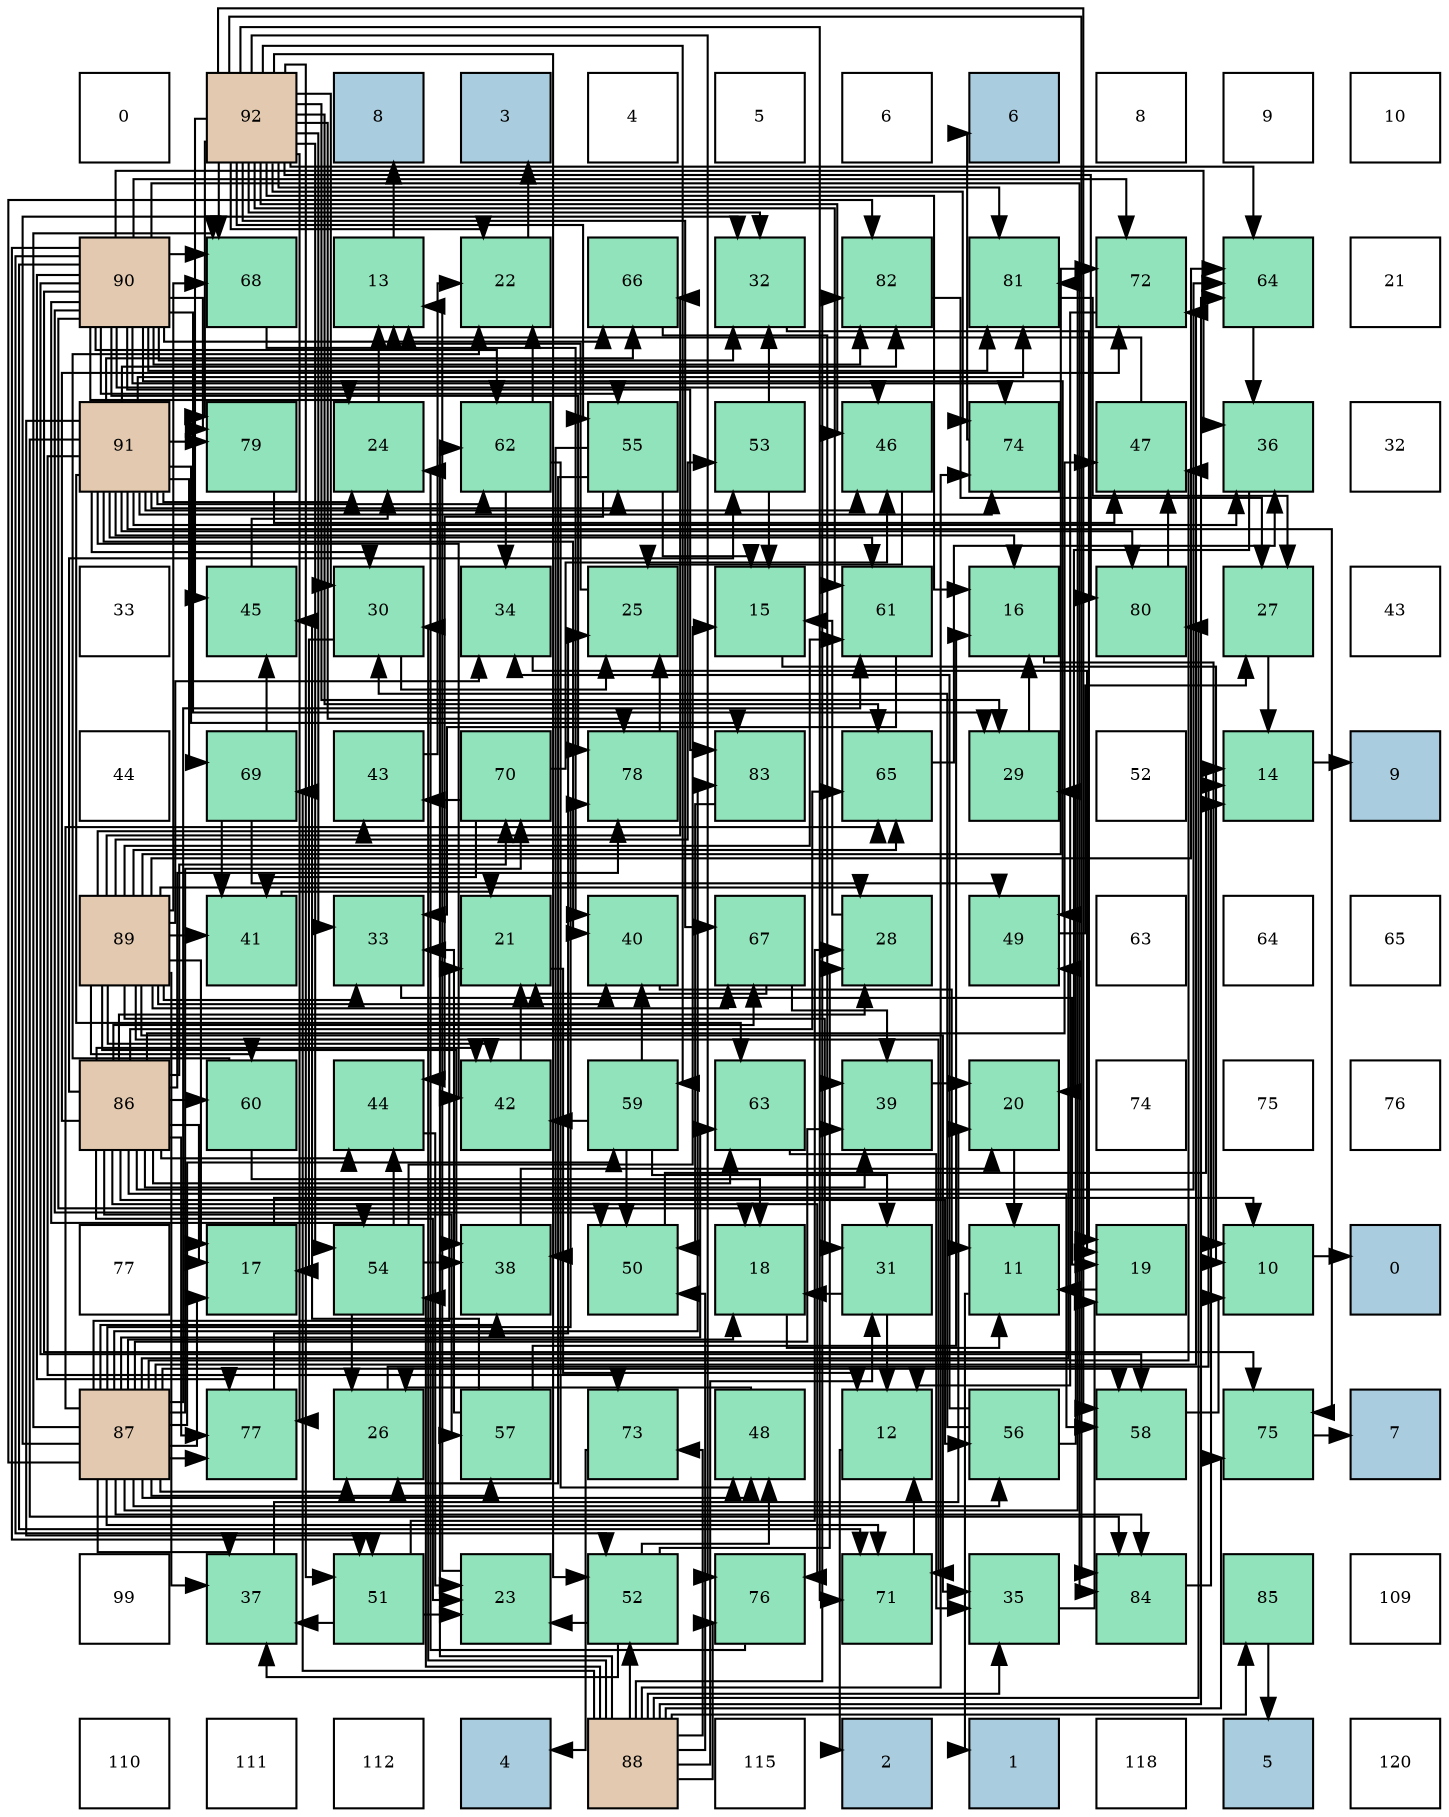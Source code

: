 digraph layout{
 rankdir=TB;
 splines=ortho;
 node [style=filled shape=square fixedsize=true width=0.6];
0[label="0", fontsize=8, fillcolor="#ffffff"];
1[label="92", fontsize=8, fillcolor="#e3c9af"];
2[label="8", fontsize=8, fillcolor="#a9ccde"];
3[label="3", fontsize=8, fillcolor="#a9ccde"];
4[label="4", fontsize=8, fillcolor="#ffffff"];
5[label="5", fontsize=8, fillcolor="#ffffff"];
6[label="6", fontsize=8, fillcolor="#ffffff"];
7[label="6", fontsize=8, fillcolor="#a9ccde"];
8[label="8", fontsize=8, fillcolor="#ffffff"];
9[label="9", fontsize=8, fillcolor="#ffffff"];
10[label="10", fontsize=8, fillcolor="#ffffff"];
11[label="90", fontsize=8, fillcolor="#e3c9af"];
12[label="68", fontsize=8, fillcolor="#91e3bb"];
13[label="13", fontsize=8, fillcolor="#91e3bb"];
14[label="22", fontsize=8, fillcolor="#91e3bb"];
15[label="66", fontsize=8, fillcolor="#91e3bb"];
16[label="32", fontsize=8, fillcolor="#91e3bb"];
17[label="82", fontsize=8, fillcolor="#91e3bb"];
18[label="81", fontsize=8, fillcolor="#91e3bb"];
19[label="72", fontsize=8, fillcolor="#91e3bb"];
20[label="64", fontsize=8, fillcolor="#91e3bb"];
21[label="21", fontsize=8, fillcolor="#ffffff"];
22[label="91", fontsize=8, fillcolor="#e3c9af"];
23[label="79", fontsize=8, fillcolor="#91e3bb"];
24[label="24", fontsize=8, fillcolor="#91e3bb"];
25[label="62", fontsize=8, fillcolor="#91e3bb"];
26[label="55", fontsize=8, fillcolor="#91e3bb"];
27[label="53", fontsize=8, fillcolor="#91e3bb"];
28[label="46", fontsize=8, fillcolor="#91e3bb"];
29[label="74", fontsize=8, fillcolor="#91e3bb"];
30[label="47", fontsize=8, fillcolor="#91e3bb"];
31[label="36", fontsize=8, fillcolor="#91e3bb"];
32[label="32", fontsize=8, fillcolor="#ffffff"];
33[label="33", fontsize=8, fillcolor="#ffffff"];
34[label="45", fontsize=8, fillcolor="#91e3bb"];
35[label="30", fontsize=8, fillcolor="#91e3bb"];
36[label="34", fontsize=8, fillcolor="#91e3bb"];
37[label="25", fontsize=8, fillcolor="#91e3bb"];
38[label="15", fontsize=8, fillcolor="#91e3bb"];
39[label="61", fontsize=8, fillcolor="#91e3bb"];
40[label="16", fontsize=8, fillcolor="#91e3bb"];
41[label="80", fontsize=8, fillcolor="#91e3bb"];
42[label="27", fontsize=8, fillcolor="#91e3bb"];
43[label="43", fontsize=8, fillcolor="#ffffff"];
44[label="44", fontsize=8, fillcolor="#ffffff"];
45[label="69", fontsize=8, fillcolor="#91e3bb"];
46[label="43", fontsize=8, fillcolor="#91e3bb"];
47[label="70", fontsize=8, fillcolor="#91e3bb"];
48[label="78", fontsize=8, fillcolor="#91e3bb"];
49[label="83", fontsize=8, fillcolor="#91e3bb"];
50[label="65", fontsize=8, fillcolor="#91e3bb"];
51[label="29", fontsize=8, fillcolor="#91e3bb"];
52[label="52", fontsize=8, fillcolor="#ffffff"];
53[label="14", fontsize=8, fillcolor="#91e3bb"];
54[label="9", fontsize=8, fillcolor="#a9ccde"];
55[label="89", fontsize=8, fillcolor="#e3c9af"];
56[label="41", fontsize=8, fillcolor="#91e3bb"];
57[label="33", fontsize=8, fillcolor="#91e3bb"];
58[label="21", fontsize=8, fillcolor="#91e3bb"];
59[label="40", fontsize=8, fillcolor="#91e3bb"];
60[label="67", fontsize=8, fillcolor="#91e3bb"];
61[label="28", fontsize=8, fillcolor="#91e3bb"];
62[label="49", fontsize=8, fillcolor="#91e3bb"];
63[label="63", fontsize=8, fillcolor="#ffffff"];
64[label="64", fontsize=8, fillcolor="#ffffff"];
65[label="65", fontsize=8, fillcolor="#ffffff"];
66[label="86", fontsize=8, fillcolor="#e3c9af"];
67[label="60", fontsize=8, fillcolor="#91e3bb"];
68[label="44", fontsize=8, fillcolor="#91e3bb"];
69[label="42", fontsize=8, fillcolor="#91e3bb"];
70[label="59", fontsize=8, fillcolor="#91e3bb"];
71[label="63", fontsize=8, fillcolor="#91e3bb"];
72[label="39", fontsize=8, fillcolor="#91e3bb"];
73[label="20", fontsize=8, fillcolor="#91e3bb"];
74[label="74", fontsize=8, fillcolor="#ffffff"];
75[label="75", fontsize=8, fillcolor="#ffffff"];
76[label="76", fontsize=8, fillcolor="#ffffff"];
77[label="77", fontsize=8, fillcolor="#ffffff"];
78[label="17", fontsize=8, fillcolor="#91e3bb"];
79[label="54", fontsize=8, fillcolor="#91e3bb"];
80[label="38", fontsize=8, fillcolor="#91e3bb"];
81[label="50", fontsize=8, fillcolor="#91e3bb"];
82[label="18", fontsize=8, fillcolor="#91e3bb"];
83[label="31", fontsize=8, fillcolor="#91e3bb"];
84[label="11", fontsize=8, fillcolor="#91e3bb"];
85[label="19", fontsize=8, fillcolor="#91e3bb"];
86[label="10", fontsize=8, fillcolor="#91e3bb"];
87[label="0", fontsize=8, fillcolor="#a9ccde"];
88[label="87", fontsize=8, fillcolor="#e3c9af"];
89[label="77", fontsize=8, fillcolor="#91e3bb"];
90[label="26", fontsize=8, fillcolor="#91e3bb"];
91[label="57", fontsize=8, fillcolor="#91e3bb"];
92[label="73", fontsize=8, fillcolor="#91e3bb"];
93[label="48", fontsize=8, fillcolor="#91e3bb"];
94[label="12", fontsize=8, fillcolor="#91e3bb"];
95[label="56", fontsize=8, fillcolor="#91e3bb"];
96[label="58", fontsize=8, fillcolor="#91e3bb"];
97[label="75", fontsize=8, fillcolor="#91e3bb"];
98[label="7", fontsize=8, fillcolor="#a9ccde"];
99[label="99", fontsize=8, fillcolor="#ffffff"];
100[label="37", fontsize=8, fillcolor="#91e3bb"];
101[label="51", fontsize=8, fillcolor="#91e3bb"];
102[label="23", fontsize=8, fillcolor="#91e3bb"];
103[label="52", fontsize=8, fillcolor="#91e3bb"];
104[label="76", fontsize=8, fillcolor="#91e3bb"];
105[label="71", fontsize=8, fillcolor="#91e3bb"];
106[label="35", fontsize=8, fillcolor="#91e3bb"];
107[label="84", fontsize=8, fillcolor="#91e3bb"];
108[label="85", fontsize=8, fillcolor="#91e3bb"];
109[label="109", fontsize=8, fillcolor="#ffffff"];
110[label="110", fontsize=8, fillcolor="#ffffff"];
111[label="111", fontsize=8, fillcolor="#ffffff"];
112[label="112", fontsize=8, fillcolor="#ffffff"];
113[label="4", fontsize=8, fillcolor="#a9ccde"];
114[label="88", fontsize=8, fillcolor="#e3c9af"];
115[label="115", fontsize=8, fillcolor="#ffffff"];
116[label="2", fontsize=8, fillcolor="#a9ccde"];
117[label="1", fontsize=8, fillcolor="#a9ccde"];
118[label="118", fontsize=8, fillcolor="#ffffff"];
119[label="5", fontsize=8, fillcolor="#a9ccde"];
120[label="120", fontsize=8, fillcolor="#ffffff"];
edge [constraint=false, style=vis];86 -> 87;
84 -> 117;
94 -> 116;
13 -> 2;
53 -> 54;
38 -> 86;
40 -> 86;
78 -> 86;
82 -> 84;
85 -> 84;
73 -> 84;
58 -> 94;
14 -> 3;
102 -> 13;
24 -> 13;
37 -> 13;
90 -> 53;
42 -> 53;
61 -> 38;
51 -> 40;
35 -> 78;
35 -> 37;
83 -> 94;
83 -> 82;
16 -> 85;
57 -> 85;
36 -> 85;
106 -> 85;
31 -> 73;
100 -> 73;
80 -> 73;
72 -> 73;
59 -> 84;
56 -> 58;
69 -> 58;
46 -> 14;
68 -> 102;
34 -> 24;
28 -> 37;
30 -> 13;
93 -> 90;
62 -> 42;
81 -> 53;
101 -> 102;
101 -> 61;
101 -> 100;
103 -> 102;
103 -> 61;
103 -> 100;
103 -> 93;
27 -> 38;
27 -> 16;
79 -> 38;
79 -> 90;
79 -> 80;
79 -> 68;
26 -> 38;
26 -> 90;
26 -> 80;
26 -> 68;
95 -> 51;
95 -> 35;
95 -> 36;
91 -> 40;
91 -> 57;
91 -> 34;
96 -> 86;
70 -> 83;
70 -> 59;
70 -> 69;
70 -> 81;
67 -> 82;
67 -> 14;
39 -> 57;
25 -> 14;
25 -> 36;
25 -> 93;
71 -> 106;
20 -> 31;
50 -> 31;
15 -> 72;
60 -> 58;
60 -> 72;
12 -> 59;
45 -> 56;
45 -> 34;
45 -> 62;
47 -> 56;
47 -> 46;
47 -> 28;
105 -> 94;
19 -> 94;
92 -> 113;
29 -> 7;
97 -> 98;
104 -> 24;
89 -> 37;
48 -> 37;
23 -> 30;
41 -> 30;
18 -> 42;
17 -> 42;
49 -> 81;
107 -> 53;
108 -> 119;
66 -> 78;
66 -> 102;
66 -> 61;
66 -> 72;
66 -> 69;
66 -> 68;
66 -> 30;
66 -> 27;
66 -> 95;
66 -> 91;
66 -> 96;
66 -> 67;
66 -> 71;
66 -> 20;
66 -> 50;
66 -> 60;
66 -> 47;
66 -> 19;
66 -> 104;
66 -> 89;
66 -> 48;
88 -> 78;
88 -> 82;
88 -> 58;
88 -> 90;
88 -> 16;
88 -> 100;
88 -> 80;
88 -> 72;
88 -> 30;
88 -> 93;
88 -> 62;
88 -> 95;
88 -> 91;
88 -> 96;
88 -> 70;
88 -> 39;
88 -> 71;
88 -> 50;
88 -> 12;
88 -> 47;
88 -> 105;
88 -> 19;
88 -> 89;
88 -> 48;
88 -> 18;
88 -> 17;
88 -> 49;
88 -> 107;
114 -> 35;
114 -> 83;
114 -> 106;
114 -> 81;
114 -> 103;
114 -> 79;
114 -> 25;
114 -> 20;
114 -> 45;
114 -> 92;
114 -> 29;
114 -> 97;
114 -> 104;
114 -> 41;
114 -> 17;
114 -> 108;
55 -> 78;
55 -> 61;
55 -> 83;
55 -> 57;
55 -> 36;
55 -> 106;
55 -> 100;
55 -> 80;
55 -> 59;
55 -> 56;
55 -> 69;
55 -> 46;
55 -> 27;
55 -> 67;
55 -> 39;
55 -> 20;
55 -> 50;
55 -> 15;
55 -> 60;
55 -> 12;
55 -> 105;
55 -> 19;
11 -> 82;
11 -> 24;
11 -> 51;
11 -> 16;
11 -> 31;
11 -> 28;
11 -> 62;
11 -> 81;
11 -> 101;
11 -> 103;
11 -> 79;
11 -> 26;
11 -> 96;
11 -> 25;
11 -> 15;
11 -> 12;
11 -> 105;
11 -> 19;
11 -> 29;
11 -> 97;
11 -> 89;
11 -> 48;
11 -> 23;
11 -> 18;
11 -> 17;
11 -> 49;
11 -> 107;
22 -> 40;
22 -> 24;
22 -> 35;
22 -> 31;
22 -> 59;
22 -> 69;
22 -> 28;
22 -> 101;
22 -> 26;
22 -> 39;
22 -> 25;
22 -> 71;
22 -> 15;
22 -> 45;
22 -> 92;
22 -> 29;
22 -> 97;
22 -> 23;
22 -> 41;
22 -> 18;
22 -> 17;
22 -> 49;
22 -> 107;
1 -> 40;
1 -> 14;
1 -> 51;
1 -> 35;
1 -> 16;
1 -> 57;
1 -> 34;
1 -> 28;
1 -> 101;
1 -> 103;
1 -> 79;
1 -> 26;
1 -> 96;
1 -> 70;
1 -> 39;
1 -> 20;
1 -> 50;
1 -> 60;
1 -> 12;
1 -> 105;
1 -> 29;
1 -> 104;
1 -> 89;
1 -> 48;
1 -> 23;
1 -> 41;
1 -> 18;
1 -> 107;
edge [constraint=true, style=invis];
0 -> 11 -> 22 -> 33 -> 44 -> 55 -> 66 -> 77 -> 88 -> 99 -> 110;
1 -> 12 -> 23 -> 34 -> 45 -> 56 -> 67 -> 78 -> 89 -> 100 -> 111;
2 -> 13 -> 24 -> 35 -> 46 -> 57 -> 68 -> 79 -> 90 -> 101 -> 112;
3 -> 14 -> 25 -> 36 -> 47 -> 58 -> 69 -> 80 -> 91 -> 102 -> 113;
4 -> 15 -> 26 -> 37 -> 48 -> 59 -> 70 -> 81 -> 92 -> 103 -> 114;
5 -> 16 -> 27 -> 38 -> 49 -> 60 -> 71 -> 82 -> 93 -> 104 -> 115;
6 -> 17 -> 28 -> 39 -> 50 -> 61 -> 72 -> 83 -> 94 -> 105 -> 116;
7 -> 18 -> 29 -> 40 -> 51 -> 62 -> 73 -> 84 -> 95 -> 106 -> 117;
8 -> 19 -> 30 -> 41 -> 52 -> 63 -> 74 -> 85 -> 96 -> 107 -> 118;
9 -> 20 -> 31 -> 42 -> 53 -> 64 -> 75 -> 86 -> 97 -> 108 -> 119;
10 -> 21 -> 32 -> 43 -> 54 -> 65 -> 76 -> 87 -> 98 -> 109 -> 120;
rank = same {0 -> 1 -> 2 -> 3 -> 4 -> 5 -> 6 -> 7 -> 8 -> 9 -> 10};
rank = same {11 -> 12 -> 13 -> 14 -> 15 -> 16 -> 17 -> 18 -> 19 -> 20 -> 21};
rank = same {22 -> 23 -> 24 -> 25 -> 26 -> 27 -> 28 -> 29 -> 30 -> 31 -> 32};
rank = same {33 -> 34 -> 35 -> 36 -> 37 -> 38 -> 39 -> 40 -> 41 -> 42 -> 43};
rank = same {44 -> 45 -> 46 -> 47 -> 48 -> 49 -> 50 -> 51 -> 52 -> 53 -> 54};
rank = same {55 -> 56 -> 57 -> 58 -> 59 -> 60 -> 61 -> 62 -> 63 -> 64 -> 65};
rank = same {66 -> 67 -> 68 -> 69 -> 70 -> 71 -> 72 -> 73 -> 74 -> 75 -> 76};
rank = same {77 -> 78 -> 79 -> 80 -> 81 -> 82 -> 83 -> 84 -> 85 -> 86 -> 87};
rank = same {88 -> 89 -> 90 -> 91 -> 92 -> 93 -> 94 -> 95 -> 96 -> 97 -> 98};
rank = same {99 -> 100 -> 101 -> 102 -> 103 -> 104 -> 105 -> 106 -> 107 -> 108 -> 109};
rank = same {110 -> 111 -> 112 -> 113 -> 114 -> 115 -> 116 -> 117 -> 118 -> 119 -> 120};
}